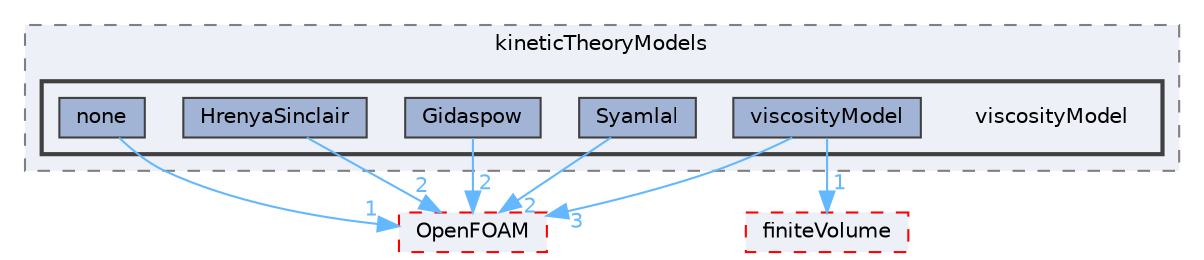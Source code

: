 digraph "src/phaseSystemModels/twoPhaseEuler/phaseCompressibleTurbulenceModels/kineticTheoryModels/viscosityModel"
{
 // LATEX_PDF_SIZE
  bgcolor="transparent";
  edge [fontname=Helvetica,fontsize=10,labelfontname=Helvetica,labelfontsize=10];
  node [fontname=Helvetica,fontsize=10,shape=box,height=0.2,width=0.4];
  compound=true
  subgraph clusterdir_c85b273aaa84a78c2b3bf2614cf319dc {
    graph [ bgcolor="#edf0f7", pencolor="grey50", label="kineticTheoryModels", fontname=Helvetica,fontsize=10 style="filled,dashed", URL="dir_c85b273aaa84a78c2b3bf2614cf319dc.html",tooltip=""]
  subgraph clusterdir_5644ccddc21f55bfbc9d7279fcb61981 {
    graph [ bgcolor="#edf0f7", pencolor="grey25", label="", fontname=Helvetica,fontsize=10 style="filled,bold", URL="dir_5644ccddc21f55bfbc9d7279fcb61981.html",tooltip=""]
    dir_5644ccddc21f55bfbc9d7279fcb61981 [shape=plaintext, label="viscosityModel"];
  dir_91a4b2610dcb0608f405d0cd6468e95b [label="Gidaspow", fillcolor="#a2b4d6", color="grey25", style="filled", URL="dir_91a4b2610dcb0608f405d0cd6468e95b.html",tooltip=""];
  dir_490914013f8067d903a7d7927615fcf8 [label="HrenyaSinclair", fillcolor="#a2b4d6", color="grey25", style="filled", URL="dir_490914013f8067d903a7d7927615fcf8.html",tooltip=""];
  dir_61debd22390ade43a52a7ab29daa2524 [label="none", fillcolor="#a2b4d6", color="grey25", style="filled", URL="dir_61debd22390ade43a52a7ab29daa2524.html",tooltip=""];
  dir_b8d5ac29b193d86a4511533efdc3e594 [label="Syamlal", fillcolor="#a2b4d6", color="grey25", style="filled", URL="dir_b8d5ac29b193d86a4511533efdc3e594.html",tooltip=""];
  dir_b0f41252a5b2b4d629e98dedb4b98114 [label="viscosityModel", fillcolor="#a2b4d6", color="grey25", style="filled", URL="dir_b0f41252a5b2b4d629e98dedb4b98114.html",tooltip=""];
  }
  }
  dir_c5473ff19b20e6ec4dfe5c310b3778a8 [label="OpenFOAM", fillcolor="#edf0f7", color="red", style="filled,dashed", URL="dir_c5473ff19b20e6ec4dfe5c310b3778a8.html",tooltip=""];
  dir_9bd15774b555cf7259a6fa18f99fe99b [label="finiteVolume", fillcolor="#edf0f7", color="red", style="filled,dashed", URL="dir_9bd15774b555cf7259a6fa18f99fe99b.html",tooltip=""];
  dir_91a4b2610dcb0608f405d0cd6468e95b->dir_c5473ff19b20e6ec4dfe5c310b3778a8 [headlabel="2", labeldistance=1.5 headhref="dir_001638_002695.html" href="dir_001638_002695.html" color="steelblue1" fontcolor="steelblue1"];
  dir_490914013f8067d903a7d7927615fcf8->dir_c5473ff19b20e6ec4dfe5c310b3778a8 [headlabel="2", labeldistance=1.5 headhref="dir_001753_002695.html" href="dir_001753_002695.html" color="steelblue1" fontcolor="steelblue1"];
  dir_61debd22390ade43a52a7ab29daa2524->dir_c5473ff19b20e6ec4dfe5c310b3778a8 [headlabel="1", labeldistance=1.5 headhref="dir_002566_002695.html" href="dir_002566_002695.html" color="steelblue1" fontcolor="steelblue1"];
  dir_b8d5ac29b193d86a4511533efdc3e594->dir_c5473ff19b20e6ec4dfe5c310b3778a8 [headlabel="2", labeldistance=1.5 headhref="dir_003907_002695.html" href="dir_003907_002695.html" color="steelblue1" fontcolor="steelblue1"];
  dir_b0f41252a5b2b4d629e98dedb4b98114->dir_9bd15774b555cf7259a6fa18f99fe99b [headlabel="1", labeldistance=1.5 headhref="dir_004284_001387.html" href="dir_004284_001387.html" color="steelblue1" fontcolor="steelblue1"];
  dir_b0f41252a5b2b4d629e98dedb4b98114->dir_c5473ff19b20e6ec4dfe5c310b3778a8 [headlabel="3", labeldistance=1.5 headhref="dir_004284_002695.html" href="dir_004284_002695.html" color="steelblue1" fontcolor="steelblue1"];
}
